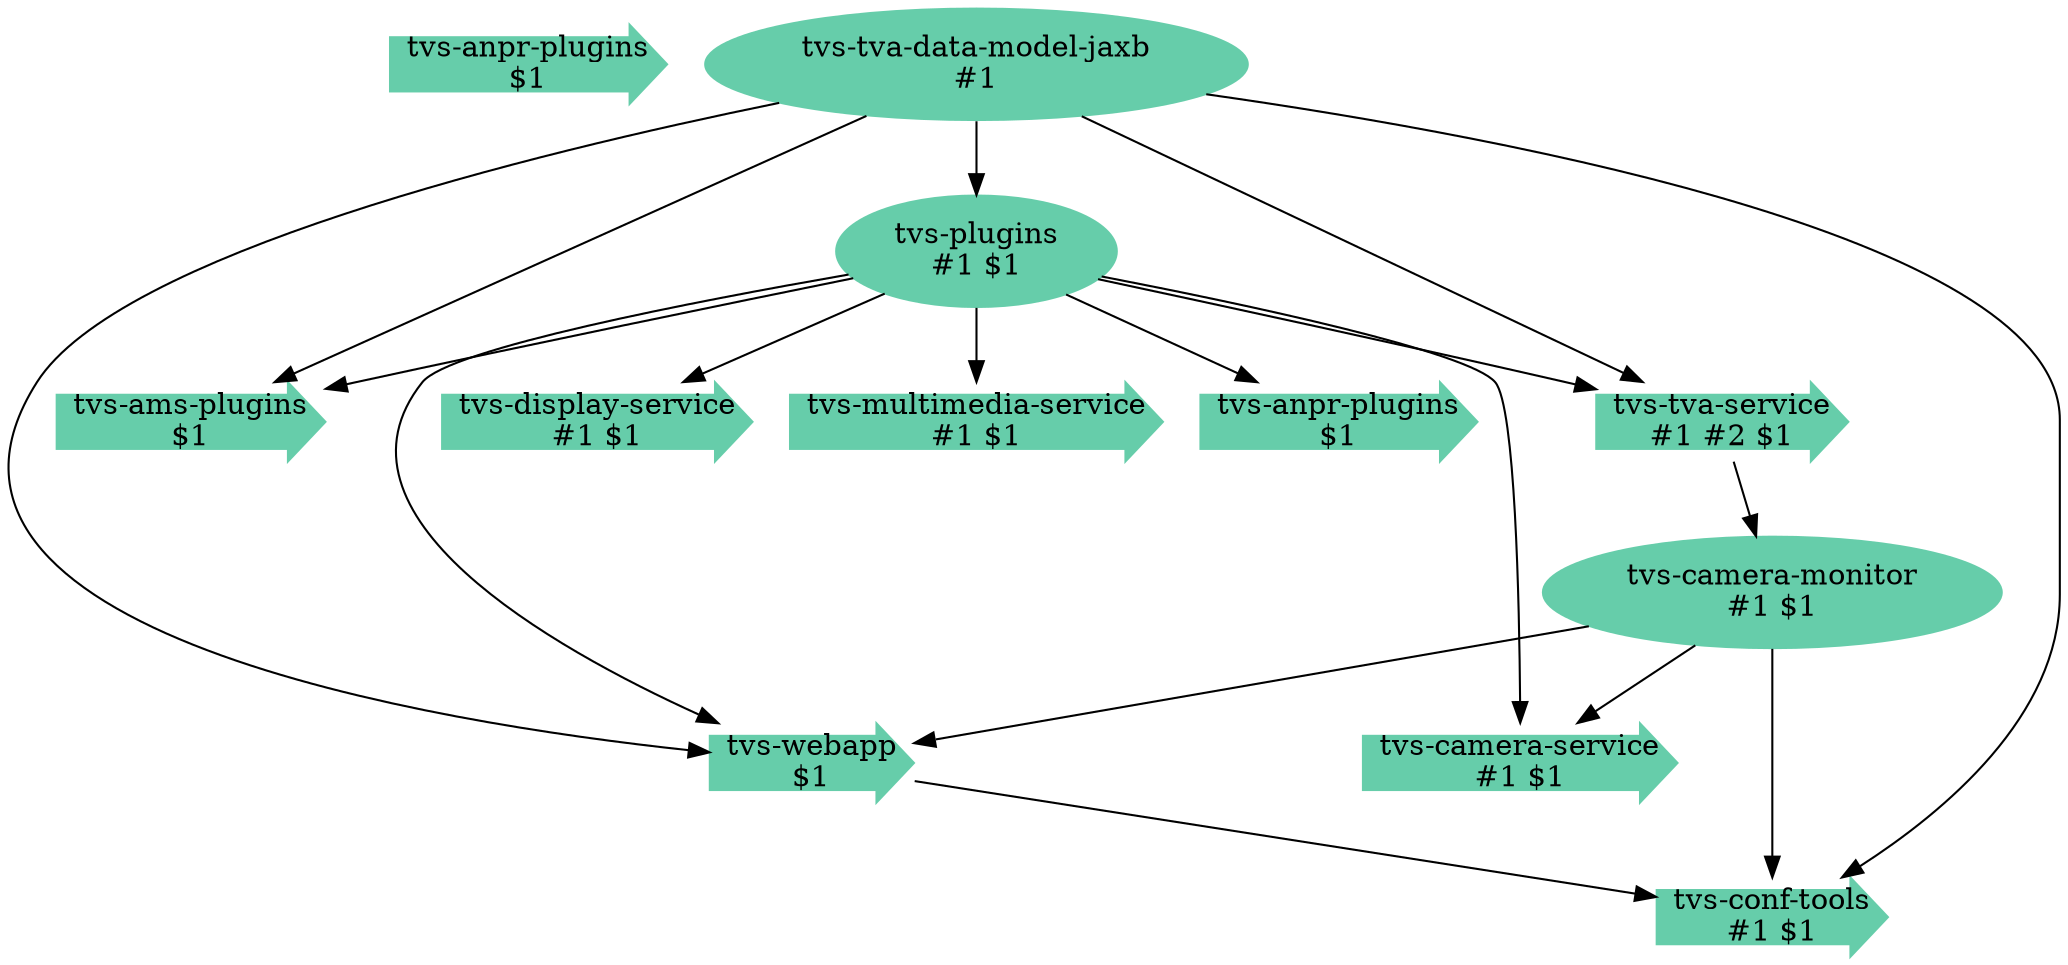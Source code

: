 digraph root {
	node [label="\N"];
	subgraph gvpr_result {
		node [color="",
			label="\N",
			shape="",
			style=""
		];
		"tvs-anpr-plugins"	[color=aquamarine3,
			label="tvs-anpr-plugins\n$1",
			shape=rarrow,
			style=filled];
	}
	subgraph gvpr_result_gv1 {
		node [color="",
			label="\N",
			shape="",
			style=""
		];
		"tvs-ams-plugins"	[color=aquamarine3,
			label="tvs-ams-plugins\n$1",
			shape=rarrow,
			style=filled];
		"tvs-anpr-plugins_gv1"	[color=aquamarine3,
			label="tvs-anpr-plugins\n$1",
			shape=rarrow,
			style=filled];
		"tvs-camera-monitor"	[color=aquamarine3,
			label="tvs-camera-monitor\n#1 $1",
			style=filled];
		"tvs-camera-service"	[color=aquamarine3,
			label="tvs-camera-service\n#1 $1",
			shape=rarrow,
			style=filled];
		"tvs-camera-monitor" -> "tvs-camera-service";
		"tvs-conf-tools"	[color=aquamarine3,
			label="tvs-conf-tools\n#1 $1",
			shape=rarrow,
			style=filled];
		"tvs-camera-monitor" -> "tvs-conf-tools";
		"tvs-webapp"	[color=aquamarine3,
			label="tvs-webapp\n$1",
			shape=rarrow,
			style=filled];
		"tvs-camera-monitor" -> "tvs-webapp";
		"tvs-webapp" -> "tvs-conf-tools";
		"tvs-display-service"	[color=aquamarine3,
			label="tvs-display-service\n#1 $1",
			shape=rarrow,
			style=filled];
		"tvs-multimedia-service"	[color=aquamarine3,
			label="tvs-multimedia-service\n#1 $1",
			shape=rarrow,
			style=filled];
		"tvs-plugins"	[color=aquamarine3,
			label="tvs-plugins\n#1 $1",
			style=filled];
		"tvs-plugins" -> "tvs-ams-plugins";
		"tvs-plugins" -> "tvs-anpr-plugins_gv1";
		"tvs-plugins" -> "tvs-camera-service";
		"tvs-plugins" -> "tvs-webapp";
		"tvs-plugins" -> "tvs-display-service";
		"tvs-plugins" -> "tvs-multimedia-service";
		"tvs-tva-service"	[color=aquamarine3,
			label="tvs-tva-service\n#1 #2 $1",
			shape=rarrow,
			style=filled];
		"tvs-plugins" -> "tvs-tva-service";
		"tvs-tva-service" -> "tvs-camera-monitor";
		"tvs-tva-data-model-jaxb"	[color=aquamarine3,
			label="tvs-tva-data-model-jaxb\n#1",
			style=filled];
		"tvs-tva-data-model-jaxb" -> "tvs-ams-plugins";
		"tvs-tva-data-model-jaxb" -> "tvs-conf-tools";
		"tvs-tva-data-model-jaxb" -> "tvs-webapp";
		"tvs-tva-data-model-jaxb" -> "tvs-plugins";
		"tvs-tva-data-model-jaxb" -> "tvs-tva-service";
	}
}
